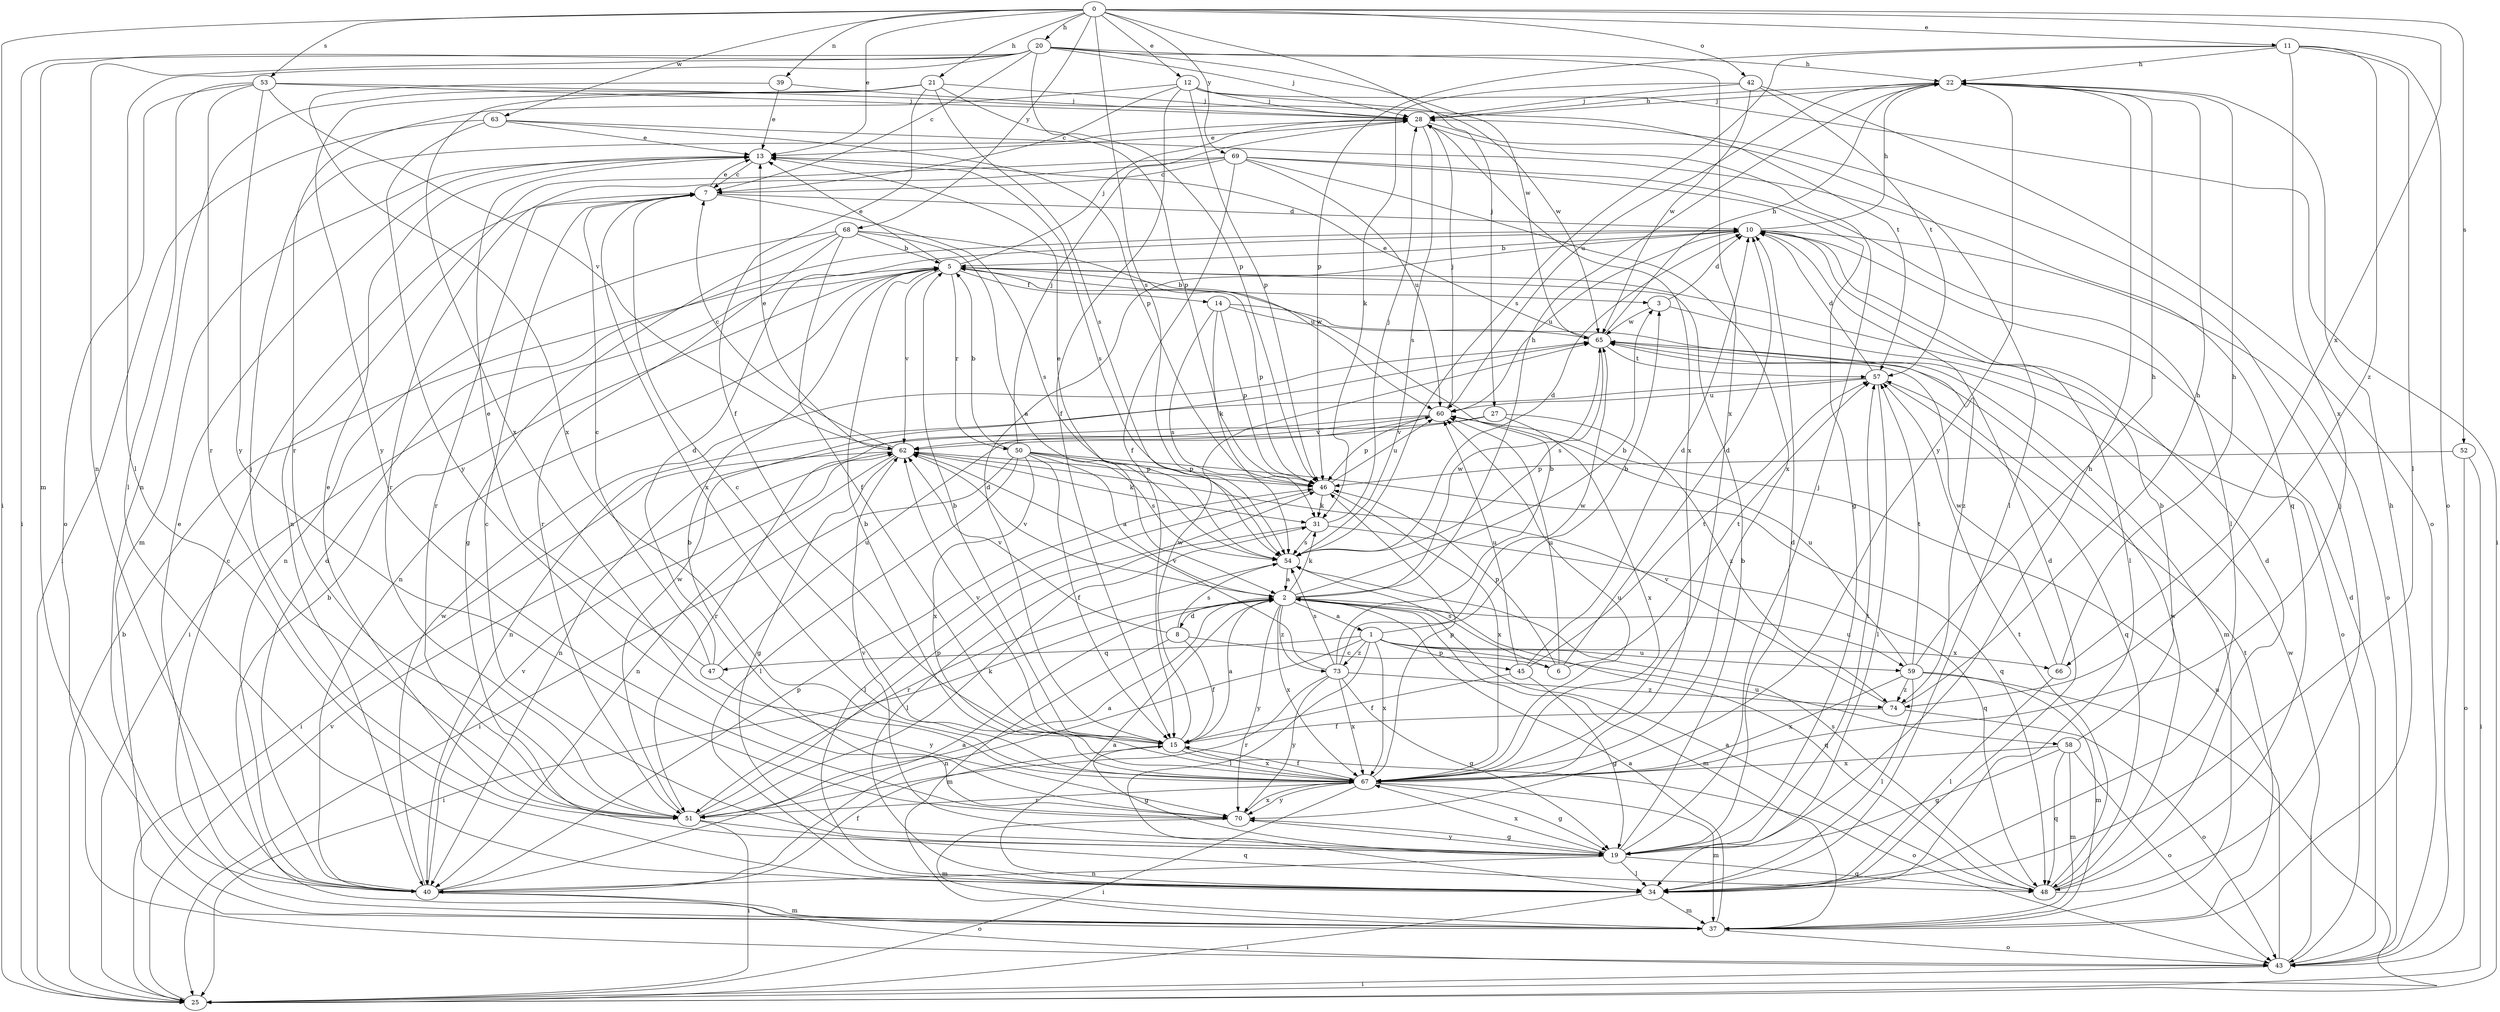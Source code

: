 strict digraph  {
0;
1;
2;
3;
5;
6;
7;
8;
10;
11;
12;
13;
14;
15;
19;
20;
21;
22;
25;
27;
28;
31;
34;
37;
39;
40;
42;
43;
45;
46;
47;
48;
50;
51;
52;
53;
54;
57;
58;
59;
60;
62;
63;
65;
66;
67;
68;
69;
70;
73;
74;
0 -> 11  [label=e];
0 -> 12  [label=e];
0 -> 13  [label=e];
0 -> 20  [label=h];
0 -> 21  [label=h];
0 -> 25  [label=i];
0 -> 27  [label=j];
0 -> 39  [label=n];
0 -> 42  [label=o];
0 -> 52  [label=s];
0 -> 53  [label=s];
0 -> 54  [label=s];
0 -> 63  [label=w];
0 -> 66  [label=x];
0 -> 68  [label=y];
0 -> 69  [label=y];
1 -> 3  [label=b];
1 -> 34  [label=l];
1 -> 40  [label=n];
1 -> 45  [label=p];
1 -> 47  [label=q];
1 -> 58  [label=u];
1 -> 59  [label=u];
1 -> 66  [label=x];
1 -> 67  [label=x];
1 -> 73  [label=z];
2 -> 1  [label=a];
2 -> 3  [label=b];
2 -> 8  [label=d];
2 -> 22  [label=h];
2 -> 25  [label=i];
2 -> 31  [label=k];
2 -> 37  [label=m];
2 -> 48  [label=q];
2 -> 59  [label=u];
2 -> 62  [label=v];
2 -> 65  [label=w];
2 -> 67  [label=x];
2 -> 70  [label=y];
2 -> 73  [label=z];
3 -> 10  [label=d];
3 -> 43  [label=o];
3 -> 65  [label=w];
5 -> 3  [label=b];
5 -> 13  [label=e];
5 -> 14  [label=f];
5 -> 25  [label=i];
5 -> 28  [label=j];
5 -> 40  [label=n];
5 -> 46  [label=p];
5 -> 50  [label=r];
5 -> 62  [label=v];
6 -> 10  [label=d];
6 -> 46  [label=p];
6 -> 54  [label=s];
6 -> 57  [label=t];
6 -> 60  [label=u];
7 -> 10  [label=d];
7 -> 13  [label=e];
7 -> 51  [label=r];
7 -> 54  [label=s];
7 -> 67  [label=x];
8 -> 6  [label=c];
8 -> 15  [label=f];
8 -> 37  [label=m];
8 -> 54  [label=s];
8 -> 62  [label=v];
10 -> 5  [label=b];
10 -> 22  [label=h];
10 -> 34  [label=l];
10 -> 43  [label=o];
10 -> 60  [label=u];
11 -> 22  [label=h];
11 -> 34  [label=l];
11 -> 43  [label=o];
11 -> 46  [label=p];
11 -> 54  [label=s];
11 -> 67  [label=x];
11 -> 74  [label=z];
12 -> 7  [label=c];
12 -> 15  [label=f];
12 -> 25  [label=i];
12 -> 28  [label=j];
12 -> 46  [label=p];
12 -> 51  [label=r];
12 -> 65  [label=w];
13 -> 7  [label=c];
13 -> 37  [label=m];
13 -> 54  [label=s];
14 -> 31  [label=k];
14 -> 46  [label=p];
14 -> 54  [label=s];
14 -> 65  [label=w];
14 -> 74  [label=z];
15 -> 2  [label=a];
15 -> 5  [label=b];
15 -> 10  [label=d];
15 -> 19  [label=g];
15 -> 43  [label=o];
15 -> 62  [label=v];
15 -> 65  [label=w];
15 -> 67  [label=x];
19 -> 5  [label=b];
19 -> 7  [label=c];
19 -> 10  [label=d];
19 -> 22  [label=h];
19 -> 28  [label=j];
19 -> 34  [label=l];
19 -> 40  [label=n];
19 -> 48  [label=q];
19 -> 57  [label=t];
19 -> 62  [label=v];
19 -> 67  [label=x];
19 -> 70  [label=y];
20 -> 7  [label=c];
20 -> 22  [label=h];
20 -> 25  [label=i];
20 -> 28  [label=j];
20 -> 34  [label=l];
20 -> 37  [label=m];
20 -> 40  [label=n];
20 -> 46  [label=p];
20 -> 65  [label=w];
20 -> 67  [label=x];
21 -> 15  [label=f];
21 -> 28  [label=j];
21 -> 40  [label=n];
21 -> 46  [label=p];
21 -> 54  [label=s];
21 -> 67  [label=x];
21 -> 70  [label=y];
22 -> 28  [label=j];
22 -> 60  [label=u];
22 -> 70  [label=y];
25 -> 5  [label=b];
25 -> 62  [label=v];
27 -> 40  [label=n];
27 -> 62  [label=v];
27 -> 67  [label=x];
27 -> 74  [label=z];
28 -> 13  [label=e];
28 -> 22  [label=h];
28 -> 34  [label=l];
28 -> 54  [label=s];
28 -> 67  [label=x];
31 -> 28  [label=j];
31 -> 34  [label=l];
31 -> 48  [label=q];
31 -> 54  [label=s];
34 -> 2  [label=a];
34 -> 10  [label=d];
34 -> 25  [label=i];
34 -> 37  [label=m];
37 -> 2  [label=a];
37 -> 5  [label=b];
37 -> 7  [label=c];
37 -> 22  [label=h];
37 -> 43  [label=o];
37 -> 57  [label=t];
39 -> 13  [label=e];
39 -> 28  [label=j];
39 -> 67  [label=x];
40 -> 2  [label=a];
40 -> 10  [label=d];
40 -> 13  [label=e];
40 -> 15  [label=f];
40 -> 37  [label=m];
40 -> 43  [label=o];
40 -> 46  [label=p];
40 -> 62  [label=v];
40 -> 65  [label=w];
42 -> 28  [label=j];
42 -> 31  [label=k];
42 -> 43  [label=o];
42 -> 57  [label=t];
42 -> 65  [label=w];
43 -> 10  [label=d];
43 -> 25  [label=i];
43 -> 60  [label=u];
43 -> 65  [label=w];
45 -> 10  [label=d];
45 -> 15  [label=f];
45 -> 19  [label=g];
45 -> 57  [label=t];
45 -> 60  [label=u];
46 -> 31  [label=k];
46 -> 34  [label=l];
46 -> 60  [label=u];
46 -> 67  [label=x];
47 -> 7  [label=c];
47 -> 10  [label=d];
47 -> 13  [label=e];
47 -> 60  [label=u];
47 -> 70  [label=y];
48 -> 2  [label=a];
48 -> 10  [label=d];
48 -> 28  [label=j];
48 -> 54  [label=s];
48 -> 57  [label=t];
48 -> 65  [label=w];
50 -> 2  [label=a];
50 -> 5  [label=b];
50 -> 15  [label=f];
50 -> 25  [label=i];
50 -> 28  [label=j];
50 -> 34  [label=l];
50 -> 46  [label=p];
50 -> 48  [label=q];
50 -> 54  [label=s];
50 -> 67  [label=x];
51 -> 2  [label=a];
51 -> 13  [label=e];
51 -> 25  [label=i];
51 -> 28  [label=j];
51 -> 31  [label=k];
51 -> 46  [label=p];
51 -> 48  [label=q];
51 -> 65  [label=w];
52 -> 25  [label=i];
52 -> 43  [label=o];
52 -> 46  [label=p];
53 -> 28  [label=j];
53 -> 34  [label=l];
53 -> 43  [label=o];
53 -> 51  [label=r];
53 -> 57  [label=t];
53 -> 62  [label=v];
53 -> 70  [label=y];
54 -> 2  [label=a];
54 -> 10  [label=d];
54 -> 13  [label=e];
54 -> 51  [label=r];
57 -> 10  [label=d];
57 -> 34  [label=l];
57 -> 40  [label=n];
57 -> 48  [label=q];
57 -> 60  [label=u];
58 -> 5  [label=b];
58 -> 19  [label=g];
58 -> 37  [label=m];
58 -> 43  [label=o];
58 -> 48  [label=q];
58 -> 67  [label=x];
59 -> 22  [label=h];
59 -> 25  [label=i];
59 -> 34  [label=l];
59 -> 37  [label=m];
59 -> 57  [label=t];
59 -> 60  [label=u];
59 -> 67  [label=x];
59 -> 74  [label=z];
60 -> 28  [label=j];
60 -> 46  [label=p];
60 -> 51  [label=r];
60 -> 62  [label=v];
62 -> 7  [label=c];
62 -> 13  [label=e];
62 -> 19  [label=g];
62 -> 25  [label=i];
62 -> 31  [label=k];
62 -> 40  [label=n];
62 -> 46  [label=p];
63 -> 13  [label=e];
63 -> 25  [label=i];
63 -> 46  [label=p];
63 -> 48  [label=q];
63 -> 70  [label=y];
65 -> 13  [label=e];
65 -> 22  [label=h];
65 -> 37  [label=m];
65 -> 54  [label=s];
65 -> 57  [label=t];
66 -> 22  [label=h];
66 -> 34  [label=l];
66 -> 65  [label=w];
67 -> 5  [label=b];
67 -> 7  [label=c];
67 -> 15  [label=f];
67 -> 19  [label=g];
67 -> 25  [label=i];
67 -> 37  [label=m];
67 -> 46  [label=p];
67 -> 51  [label=r];
67 -> 60  [label=u];
67 -> 70  [label=y];
68 -> 2  [label=a];
68 -> 5  [label=b];
68 -> 15  [label=f];
68 -> 19  [label=g];
68 -> 40  [label=n];
68 -> 51  [label=r];
68 -> 60  [label=u];
69 -> 7  [label=c];
69 -> 15  [label=f];
69 -> 19  [label=g];
69 -> 34  [label=l];
69 -> 40  [label=n];
69 -> 51  [label=r];
69 -> 60  [label=u];
69 -> 67  [label=x];
70 -> 5  [label=b];
70 -> 19  [label=g];
70 -> 37  [label=m];
70 -> 67  [label=x];
73 -> 5  [label=b];
73 -> 19  [label=g];
73 -> 51  [label=r];
73 -> 54  [label=s];
73 -> 62  [label=v];
73 -> 65  [label=w];
73 -> 67  [label=x];
73 -> 70  [label=y];
73 -> 74  [label=z];
74 -> 15  [label=f];
74 -> 22  [label=h];
74 -> 43  [label=o];
74 -> 62  [label=v];
}
